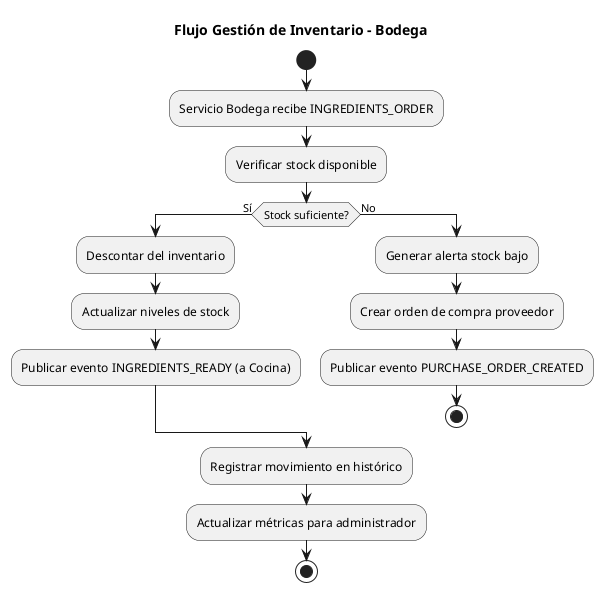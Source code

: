 @startuml FlujoGestionInventario
title Flujo Gestión de Inventario - Bodega
|Bodega|
start
:Servicio Bodega recibe INGREDIENTS_ORDER;
:Verificar stock disponible;
if (Stock suficiente?) then (Sí)
    :Descontar del inventario;
    :Actualizar niveles de stock;
    :Publicar evento INGREDIENTS_READY (a Cocina);
else (No)
    :Generar alerta stock bajo;
    :Crear orden de compra proveedor;
    :Publicar evento PURCHASE_ORDER_CREATED;
    stop
endif

:Registrar movimiento en histórico;
:Actualizar métricas para administrador;
stop
@enduml